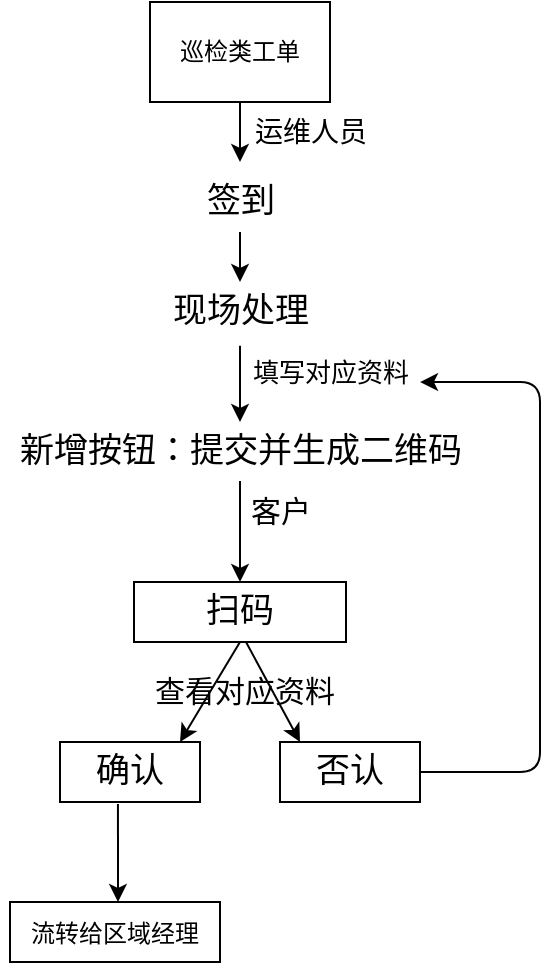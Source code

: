 <mxfile version="14.4.3" type="github"><diagram id="Z46dwV5lVExPkWD5W6xv" name="Page-1"><mxGraphModel dx="1185" dy="635" grid="1" gridSize="10" guides="1" tooltips="1" connect="1" arrows="1" fold="1" page="1" pageScale="1" pageWidth="827" pageHeight="1169" math="0" shadow="0"><root><mxCell id="0"/><mxCell id="1" parent="0"/><mxCell id="d84RsOk0NIEayMm-SYW7-1" value="巡检类工单" style="rounded=0;whiteSpace=wrap;html=1;fillColor=#FFFFFF;" parent="1" vertex="1"><mxGeometry x="305" y="40" width="90" height="50" as="geometry"/></mxCell><mxCell id="EOo2BCDMY5yRjnaKakNY-1" value="" style="endArrow=classic;html=1;exitX=0.5;exitY=1;exitDx=0;exitDy=0;" edge="1" parent="1" source="d84RsOk0NIEayMm-SYW7-1"><mxGeometry width="50" height="50" relative="1" as="geometry"><mxPoint x="290" y="180" as="sourcePoint"/><mxPoint x="350" y="120" as="targetPoint"/></mxGeometry></mxCell><mxCell id="EOo2BCDMY5yRjnaKakNY-2" value="签到" style="text;html=1;align=center;verticalAlign=middle;resizable=0;points=[];autosize=1;fontSize=17;" vertex="1" parent="1"><mxGeometry x="325" y="125" width="50" height="30" as="geometry"/></mxCell><mxCell id="EOo2BCDMY5yRjnaKakNY-3" value="" style="endArrow=classic;html=1;fontSize=17;" edge="1" parent="1"><mxGeometry width="50" height="50" relative="1" as="geometry"><mxPoint x="350" y="155" as="sourcePoint"/><mxPoint x="350" y="180" as="targetPoint"/></mxGeometry></mxCell><mxCell id="EOo2BCDMY5yRjnaKakNY-4" value="现场处理" style="text;html=1;align=center;verticalAlign=middle;resizable=0;points=[];autosize=1;fontSize=17;" vertex="1" parent="1"><mxGeometry x="310" y="180" width="80" height="30" as="geometry"/></mxCell><mxCell id="EOo2BCDMY5yRjnaKakNY-5" value="" style="endArrow=classic;html=1;fontSize=17;exitX=0.5;exitY=1.064;exitDx=0;exitDy=0;exitPerimeter=0;" edge="1" parent="1" source="EOo2BCDMY5yRjnaKakNY-4"><mxGeometry width="50" height="50" relative="1" as="geometry"><mxPoint x="350" y="250" as="sourcePoint"/><mxPoint x="350" y="250" as="targetPoint"/></mxGeometry></mxCell><mxCell id="EOo2BCDMY5yRjnaKakNY-6" value="&lt;font style=&quot;font-size: 13px&quot;&gt;填写对应资料&lt;/font&gt;" style="text;html=1;align=center;verticalAlign=middle;resizable=0;points=[];autosize=1;fontSize=17;" vertex="1" parent="1"><mxGeometry x="350" y="210" width="90" height="30" as="geometry"/></mxCell><mxCell id="EOo2BCDMY5yRjnaKakNY-7" value="新增按钮：提交并生成二维码" style="text;html=1;align=center;verticalAlign=middle;resizable=0;points=[];autosize=1;fontSize=17;" vertex="1" parent="1"><mxGeometry x="230" y="250" width="240" height="30" as="geometry"/></mxCell><mxCell id="EOo2BCDMY5yRjnaKakNY-8" value="" style="endArrow=classic;html=1;fontSize=17;exitX=0.5;exitY=0.984;exitDx=0;exitDy=0;exitPerimeter=0;" edge="1" parent="1" source="EOo2BCDMY5yRjnaKakNY-7"><mxGeometry width="50" height="50" relative="1" as="geometry"><mxPoint x="390" y="420" as="sourcePoint"/><mxPoint x="350" y="330" as="targetPoint"/></mxGeometry></mxCell><mxCell id="EOo2BCDMY5yRjnaKakNY-9" value="&lt;font style=&quot;font-size: 14px&quot;&gt;运维人员&lt;/font&gt;" style="text;html=1;align=center;verticalAlign=middle;resizable=0;points=[];autosize=1;fontSize=17;" vertex="1" parent="1"><mxGeometry x="350" y="90" width="70" height="30" as="geometry"/></mxCell><mxCell id="EOo2BCDMY5yRjnaKakNY-10" value="&lt;font style=&quot;font-size: 15px&quot;&gt;客户&lt;/font&gt;" style="text;html=1;align=center;verticalAlign=middle;resizable=0;points=[];autosize=1;fontSize=17;" vertex="1" parent="1"><mxGeometry x="345" y="280" width="50" height="30" as="geometry"/></mxCell><mxCell id="EOo2BCDMY5yRjnaKakNY-11" value="扫码" style="rounded=0;whiteSpace=wrap;html=1;strokeColor=#000000;fillColor=#FFFFFF;fontSize=17;" vertex="1" parent="1"><mxGeometry x="297" y="330" width="106" height="30" as="geometry"/></mxCell><mxCell id="EOo2BCDMY5yRjnaKakNY-12" value="" style="endArrow=classic;html=1;fontSize=17;exitX=0.5;exitY=0.984;exitDx=0;exitDy=0;exitPerimeter=0;" edge="1" parent="1"><mxGeometry width="50" height="50" relative="1" as="geometry"><mxPoint x="350" y="360.0" as="sourcePoint"/><mxPoint x="320" y="410" as="targetPoint"/></mxGeometry></mxCell><mxCell id="EOo2BCDMY5yRjnaKakNY-13" value="&lt;font style=&quot;font-size: 15px&quot;&gt;查看对应资料&lt;/font&gt;" style="text;html=1;align=center;verticalAlign=middle;resizable=0;points=[];autosize=1;fontSize=17;" vertex="1" parent="1"><mxGeometry x="297" y="370" width="110" height="30" as="geometry"/></mxCell><mxCell id="EOo2BCDMY5yRjnaKakNY-14" value="" style="endArrow=classic;html=1;fontSize=17;" edge="1" parent="1"><mxGeometry width="50" height="50" relative="1" as="geometry"><mxPoint x="353" y="360" as="sourcePoint"/><mxPoint x="380" y="410" as="targetPoint"/></mxGeometry></mxCell><mxCell id="EOo2BCDMY5yRjnaKakNY-15" value="确认" style="rounded=0;whiteSpace=wrap;html=1;strokeColor=#000000;fillColor=#FFFFFF;fontSize=17;" vertex="1" parent="1"><mxGeometry x="260" y="410" width="70" height="30" as="geometry"/></mxCell><mxCell id="EOo2BCDMY5yRjnaKakNY-16" value="否认" style="rounded=0;whiteSpace=wrap;html=1;strokeColor=#000000;fillColor=#FFFFFF;fontSize=17;" vertex="1" parent="1"><mxGeometry x="370" y="410" width="70" height="30" as="geometry"/></mxCell><mxCell id="EOo2BCDMY5yRjnaKakNY-23" value="" style="endArrow=classic;html=1;fontSize=17;exitX=1;exitY=0.5;exitDx=0;exitDy=0;entryX=1;entryY=0.667;entryDx=0;entryDy=0;entryPerimeter=0;" edge="1" parent="1" source="EOo2BCDMY5yRjnaKakNY-16" target="EOo2BCDMY5yRjnaKakNY-6"><mxGeometry width="50" height="50" relative="1" as="geometry"><mxPoint x="500" y="410" as="sourcePoint"/><mxPoint x="550" y="360" as="targetPoint"/><Array as="points"><mxPoint x="500" y="425"/><mxPoint x="500" y="230"/></Array></mxGeometry></mxCell><mxCell id="EOo2BCDMY5yRjnaKakNY-24" value="" style="endArrow=classic;html=1;fontSize=17;exitX=0.414;exitY=1.033;exitDx=0;exitDy=0;exitPerimeter=0;" edge="1" parent="1" source="EOo2BCDMY5yRjnaKakNY-15"><mxGeometry width="50" height="50" relative="1" as="geometry"><mxPoint x="260" y="520" as="sourcePoint"/><mxPoint x="289" y="490" as="targetPoint"/></mxGeometry></mxCell><mxCell id="EOo2BCDMY5yRjnaKakNY-25" value="&lt;font style=&quot;font-size: 12px&quot;&gt;流转给区域经理&lt;/font&gt;" style="rounded=0;whiteSpace=wrap;html=1;strokeColor=#000000;fillColor=#FFFFFF;fontSize=17;" vertex="1" parent="1"><mxGeometry x="235" y="490" width="105" height="30" as="geometry"/></mxCell></root></mxGraphModel></diagram></mxfile>